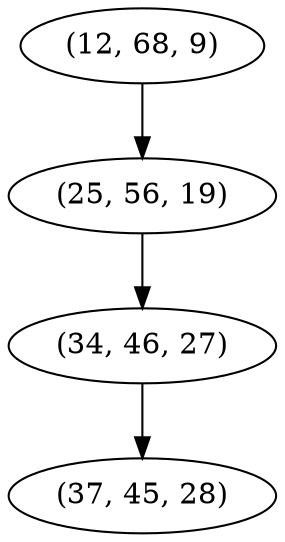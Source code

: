 digraph tree {
    "(12, 68, 9)";
    "(25, 56, 19)";
    "(34, 46, 27)";
    "(37, 45, 28)";
    "(12, 68, 9)" -> "(25, 56, 19)";
    "(25, 56, 19)" -> "(34, 46, 27)";
    "(34, 46, 27)" -> "(37, 45, 28)";
}
